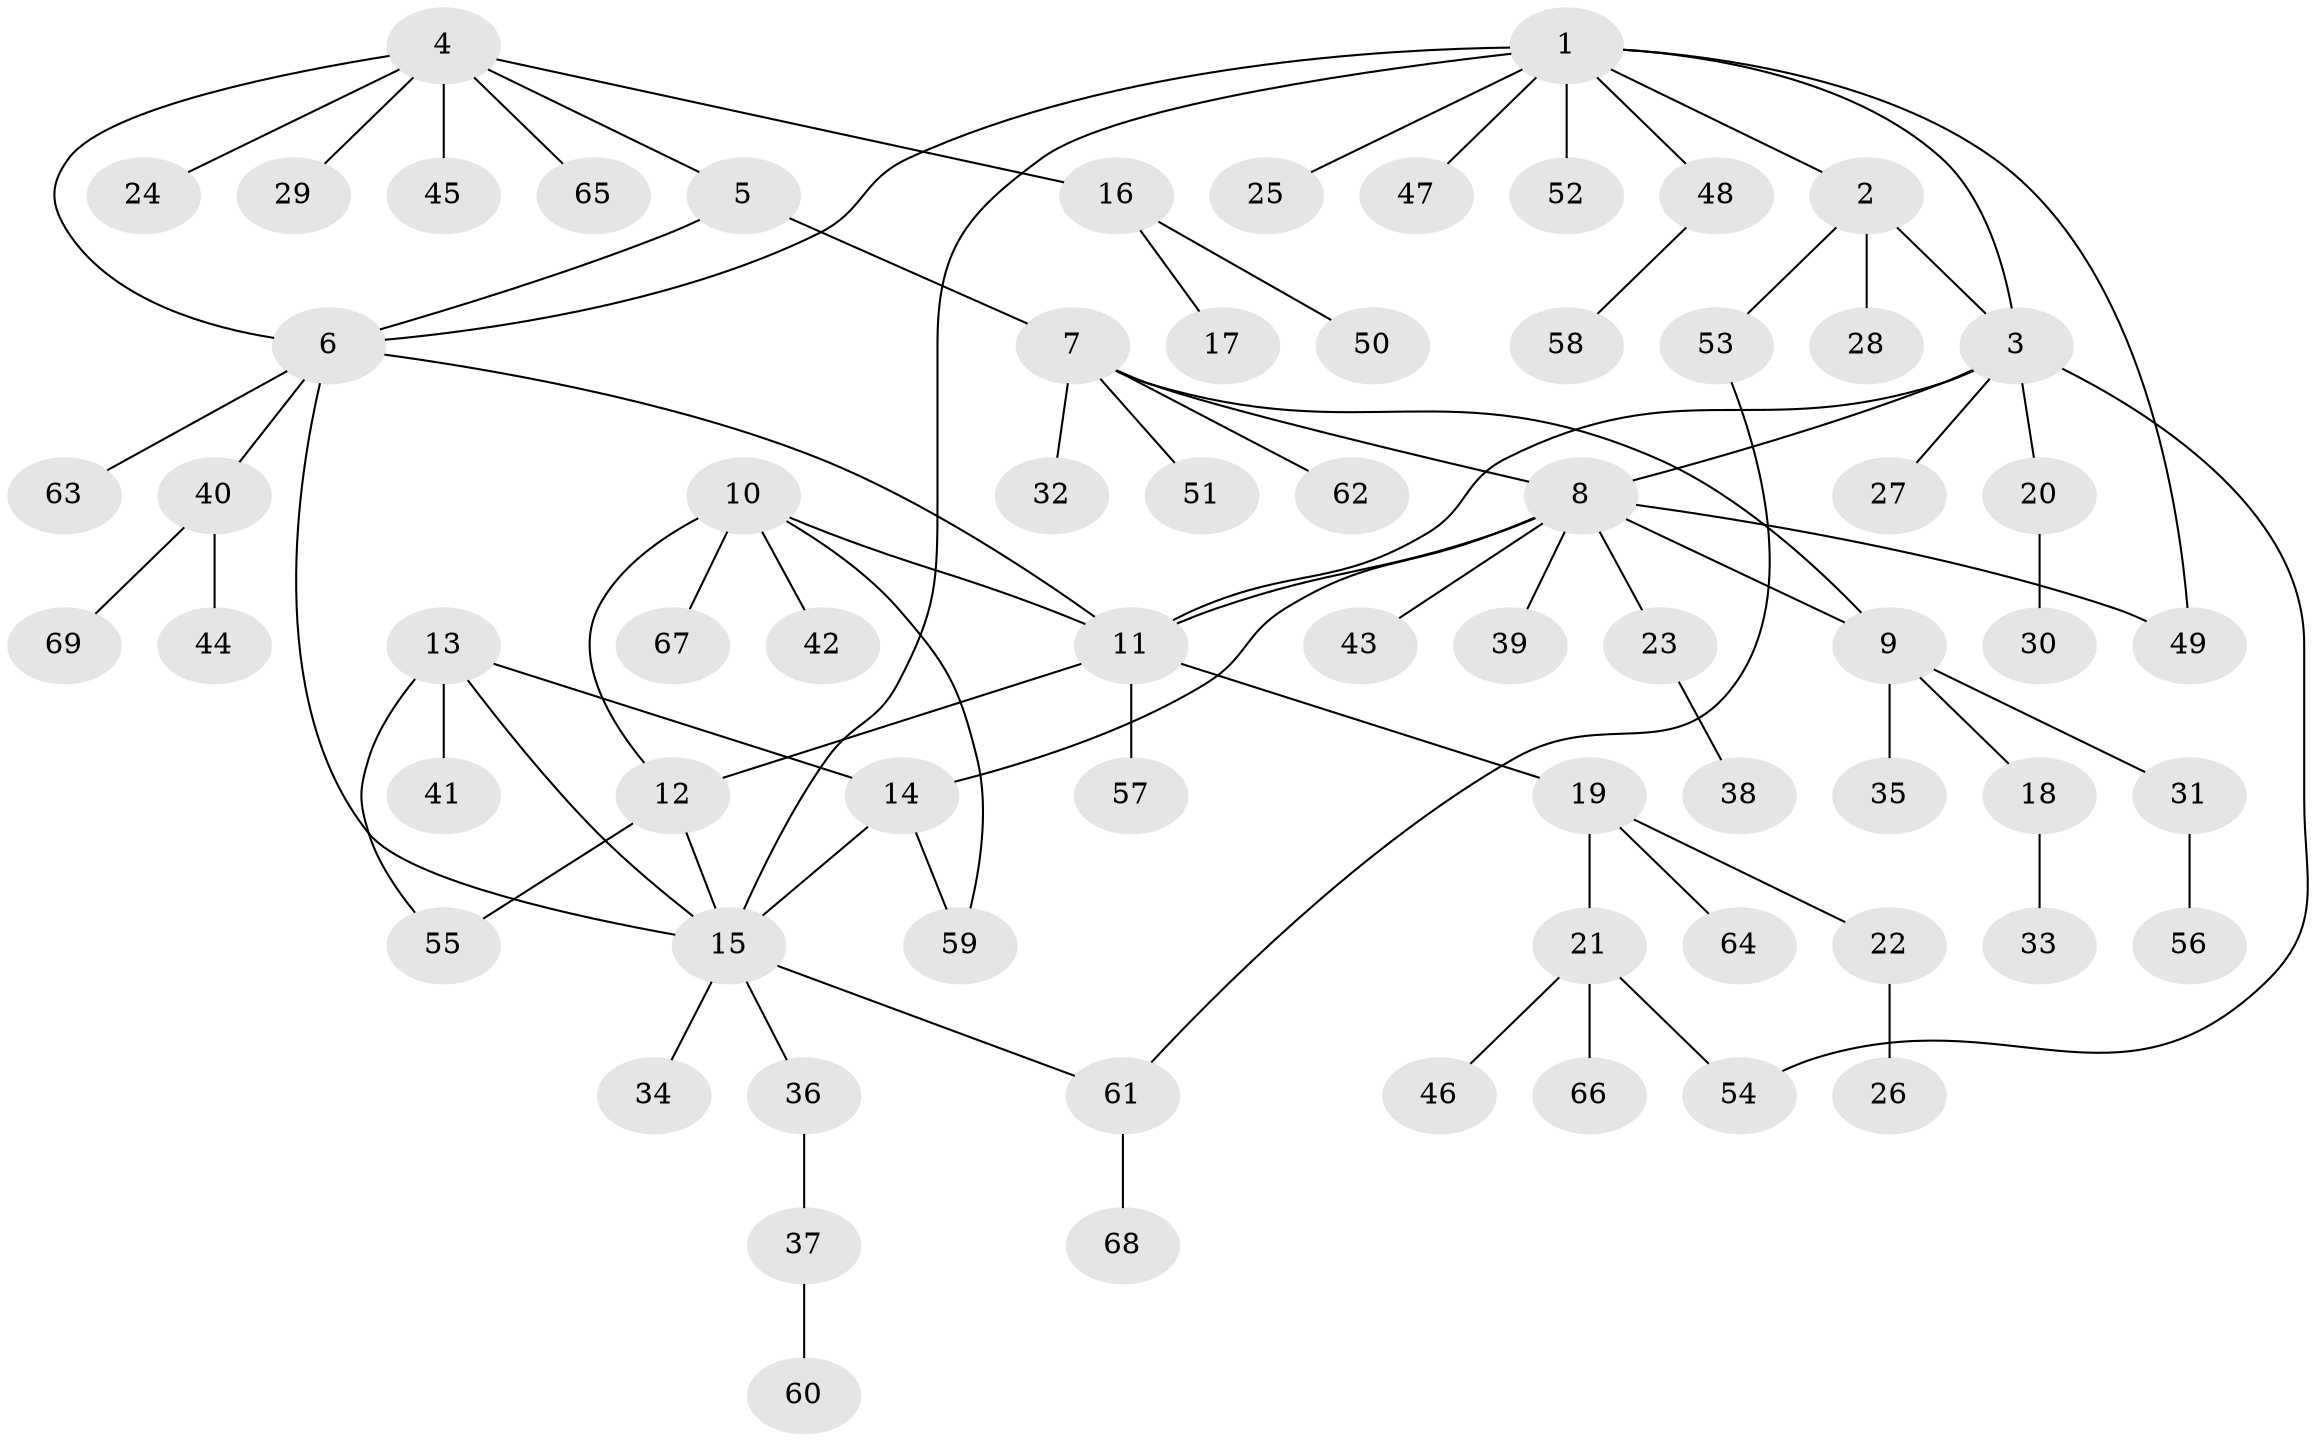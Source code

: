 // Generated by graph-tools (version 1.1) at 2025/02/03/09/25 03:02:39]
// undirected, 69 vertices, 84 edges
graph export_dot {
graph [start="1"]
  node [color=gray90,style=filled];
  1;
  2;
  3;
  4;
  5;
  6;
  7;
  8;
  9;
  10;
  11;
  12;
  13;
  14;
  15;
  16;
  17;
  18;
  19;
  20;
  21;
  22;
  23;
  24;
  25;
  26;
  27;
  28;
  29;
  30;
  31;
  32;
  33;
  34;
  35;
  36;
  37;
  38;
  39;
  40;
  41;
  42;
  43;
  44;
  45;
  46;
  47;
  48;
  49;
  50;
  51;
  52;
  53;
  54;
  55;
  56;
  57;
  58;
  59;
  60;
  61;
  62;
  63;
  64;
  65;
  66;
  67;
  68;
  69;
  1 -- 2;
  1 -- 3;
  1 -- 6;
  1 -- 15;
  1 -- 25;
  1 -- 47;
  1 -- 48;
  1 -- 49;
  1 -- 52;
  2 -- 3;
  2 -- 28;
  2 -- 53;
  3 -- 8;
  3 -- 11;
  3 -- 20;
  3 -- 27;
  3 -- 54;
  4 -- 5;
  4 -- 6;
  4 -- 16;
  4 -- 24;
  4 -- 29;
  4 -- 45;
  4 -- 65;
  5 -- 6;
  5 -- 7;
  6 -- 11;
  6 -- 15;
  6 -- 40;
  6 -- 63;
  7 -- 8;
  7 -- 9;
  7 -- 32;
  7 -- 51;
  7 -- 62;
  8 -- 9;
  8 -- 11;
  8 -- 14;
  8 -- 23;
  8 -- 39;
  8 -- 43;
  8 -- 49;
  9 -- 18;
  9 -- 31;
  9 -- 35;
  10 -- 11;
  10 -- 12;
  10 -- 42;
  10 -- 59;
  10 -- 67;
  11 -- 12;
  11 -- 19;
  11 -- 57;
  12 -- 15;
  12 -- 55;
  13 -- 14;
  13 -- 15;
  13 -- 41;
  13 -- 55;
  14 -- 15;
  14 -- 59;
  15 -- 34;
  15 -- 36;
  15 -- 61;
  16 -- 17;
  16 -- 50;
  18 -- 33;
  19 -- 21;
  19 -- 22;
  19 -- 64;
  20 -- 30;
  21 -- 46;
  21 -- 54;
  21 -- 66;
  22 -- 26;
  23 -- 38;
  31 -- 56;
  36 -- 37;
  37 -- 60;
  40 -- 44;
  40 -- 69;
  48 -- 58;
  53 -- 61;
  61 -- 68;
}
